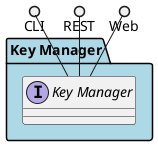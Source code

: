 @startuml



package "Key Manager" #lightblue {

    interface "Key Manager" as i {
    
    }
}

CLI ()-- i
REST ()-- i
Web ()-- i

package "Key Manager" #lightblue {
    
}



@enduml

